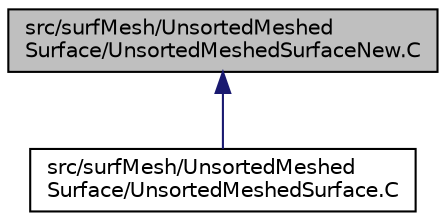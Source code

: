 digraph "src/surfMesh/UnsortedMeshedSurface/UnsortedMeshedSurfaceNew.C"
{
  bgcolor="transparent";
  edge [fontname="Helvetica",fontsize="10",labelfontname="Helvetica",labelfontsize="10"];
  node [fontname="Helvetica",fontsize="10",shape=record];
  Node1 [label="src/surfMesh/UnsortedMeshed\lSurface/UnsortedMeshedSurfaceNew.C",height=0.2,width=0.4,color="black", fillcolor="grey75", style="filled", fontcolor="black"];
  Node1 -> Node2 [dir="back",color="midnightblue",fontsize="10",style="solid",fontname="Helvetica"];
  Node2 [label="src/surfMesh/UnsortedMeshed\lSurface/UnsortedMeshedSurface.C",height=0.2,width=0.4,color="black",URL="$a10149.html"];
}
